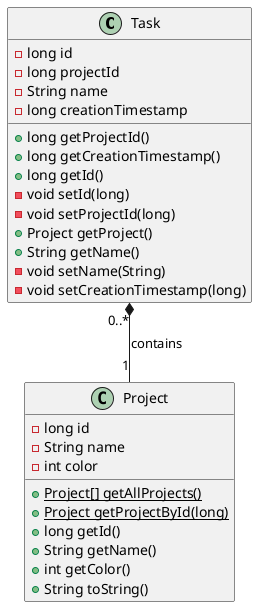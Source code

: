 @startuml
class Task {
- long id
- long projectId
- String name
- long creationTimestamp
+ long getProjectId()
+ long getCreationTimestamp()
+ long getId()
- void setId(long)
- void setProjectId(long)
+ Project getProject()
+ String getName()
- void setName(String)
- void setCreationTimestamp(long)
}

class Project {
- long id
- String name
- int color
+ {static} Project[] getAllProjects()
+ {static} Project getProjectById(long)
+ long getId()
+ String getName()
+ int getColor()
+ String toString()
}
Task "0..*" *-- "1" Project : contains
@enduml